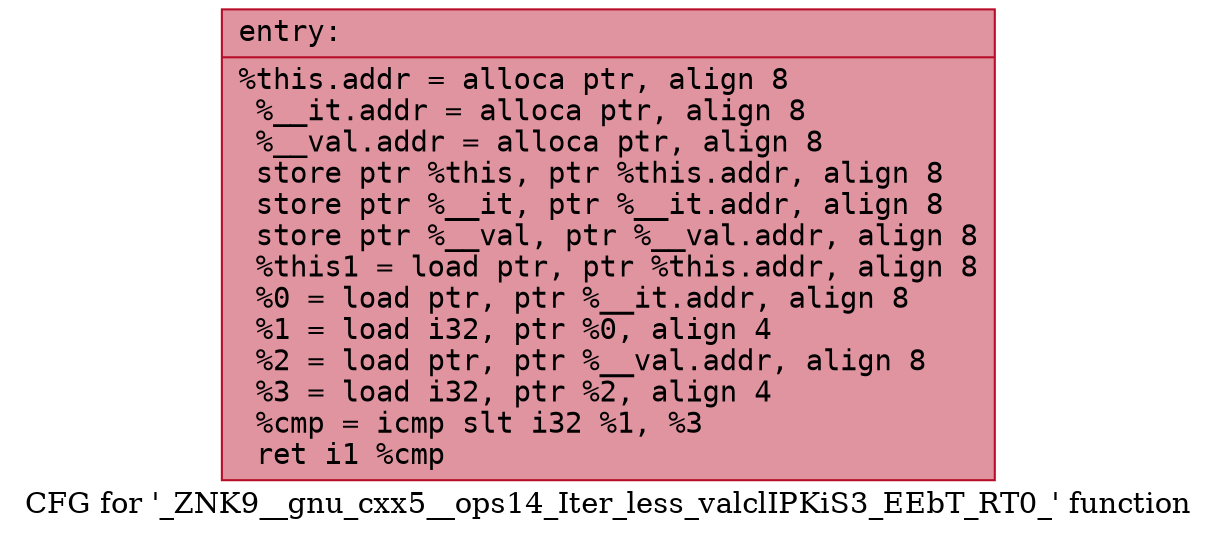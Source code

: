 digraph "CFG for '_ZNK9__gnu_cxx5__ops14_Iter_less_valclIPKiS3_EEbT_RT0_' function" {
	label="CFG for '_ZNK9__gnu_cxx5__ops14_Iter_less_valclIPKiS3_EEbT_RT0_' function";

	Node0x56307d7829c0 [shape=record,color="#b70d28ff", style=filled, fillcolor="#b70d2870" fontname="Courier",label="{entry:\l|  %this.addr = alloca ptr, align 8\l  %__it.addr = alloca ptr, align 8\l  %__val.addr = alloca ptr, align 8\l  store ptr %this, ptr %this.addr, align 8\l  store ptr %__it, ptr %__it.addr, align 8\l  store ptr %__val, ptr %__val.addr, align 8\l  %this1 = load ptr, ptr %this.addr, align 8\l  %0 = load ptr, ptr %__it.addr, align 8\l  %1 = load i32, ptr %0, align 4\l  %2 = load ptr, ptr %__val.addr, align 8\l  %3 = load i32, ptr %2, align 4\l  %cmp = icmp slt i32 %1, %3\l  ret i1 %cmp\l}"];
}
